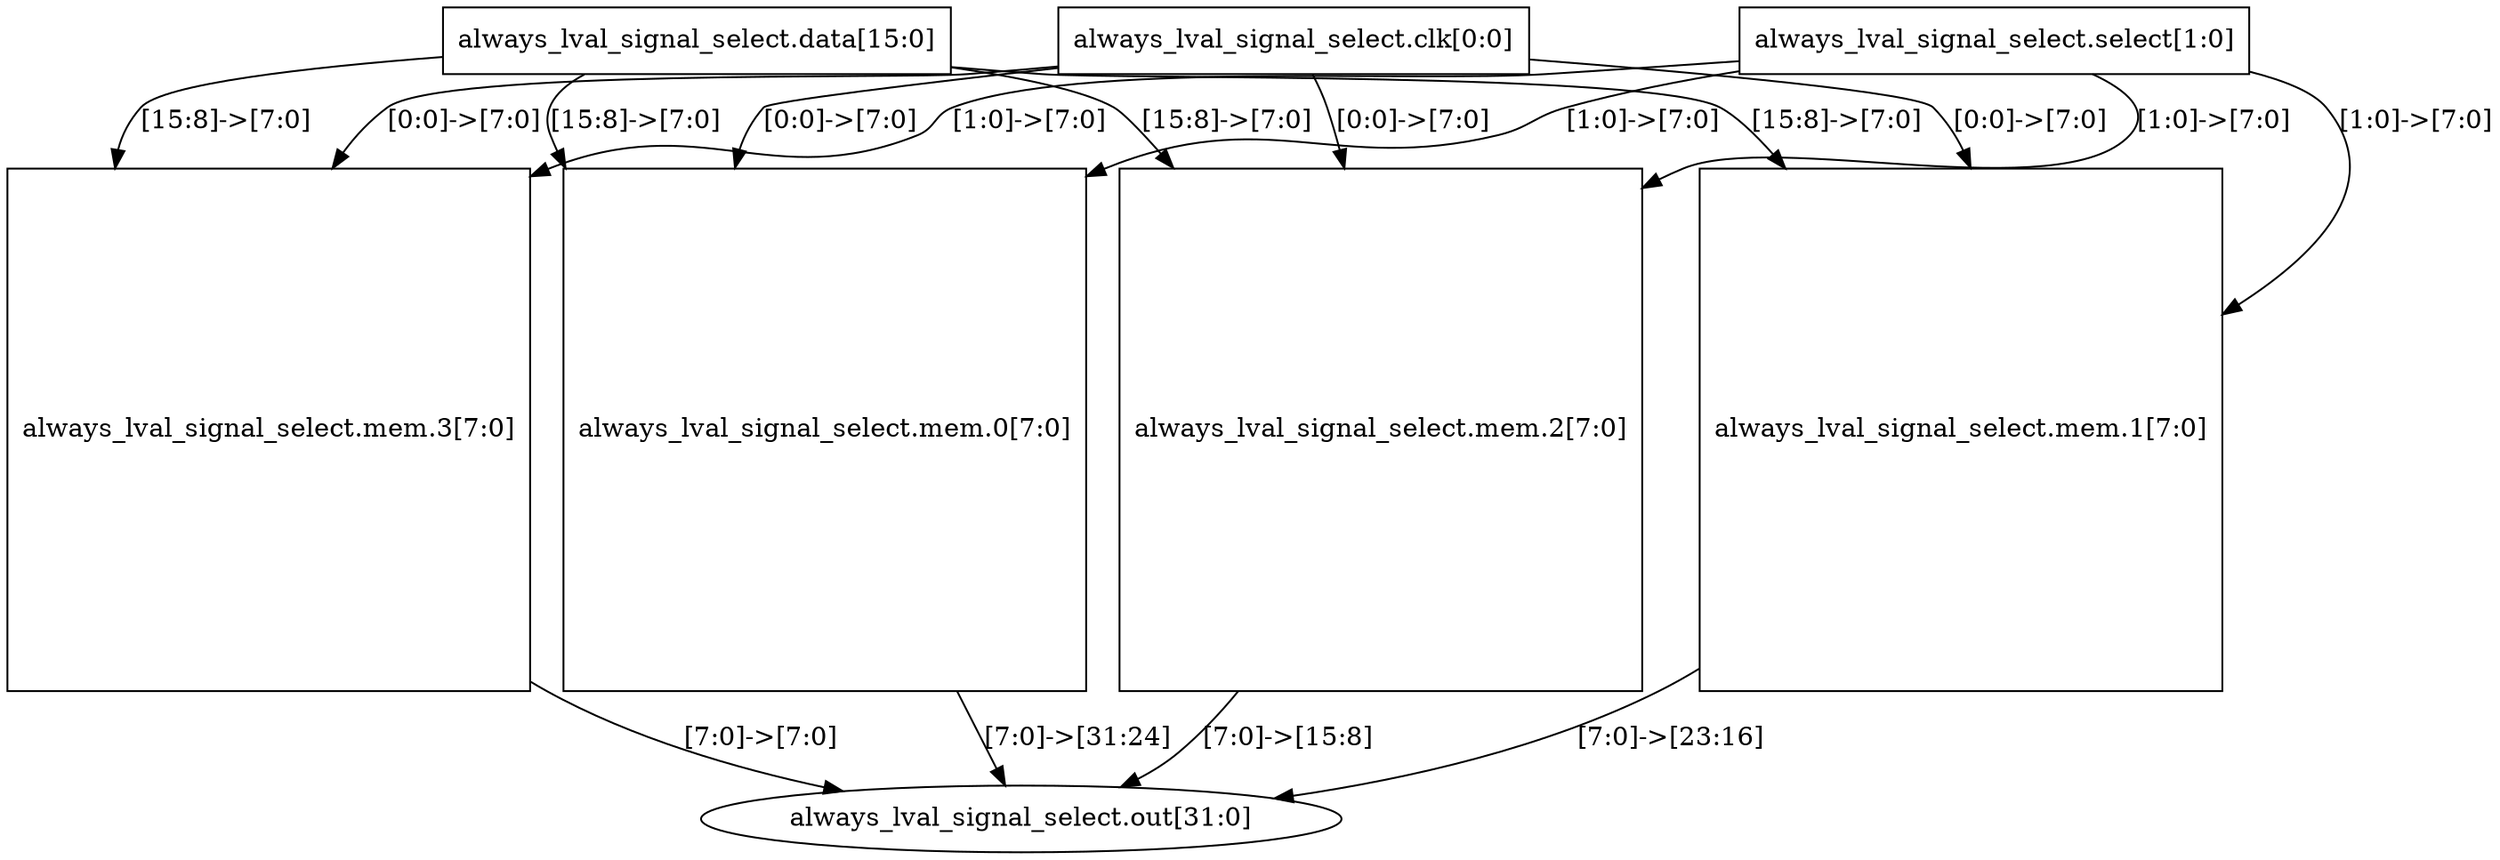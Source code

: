 digraph G {
	"always_lval_signal_select.mem.3" -> "always_lval_signal_select.out"[label="[7:0]->[7:0]"];
	"always_lval_signal_select.mem.2" -> "always_lval_signal_select.out"[label="[7:0]->[15:8]"];
	"always_lval_signal_select.mem.1" -> "always_lval_signal_select.out"[label="[7:0]->[23:16]"];
	"always_lval_signal_select.mem.0" -> "always_lval_signal_select.out"[label="[7:0]->[31:24]"];
	"always_lval_signal_select.data" -> "always_lval_signal_select.mem.3"[label="[15:8]->[7:0]"];
	"always_lval_signal_select.select" -> "always_lval_signal_select.mem.3"[label="[1:0]->[7:0]"];
	"always_lval_signal_select.clk" -> "always_lval_signal_select.mem.3"[label="[0:0]->[7:0]"];
	"always_lval_signal_select.data" -> "always_lval_signal_select.mem.2"[label="[15:8]->[7:0]"];
	"always_lval_signal_select.select" -> "always_lval_signal_select.mem.2"[label="[1:0]->[7:0]"];
	"always_lval_signal_select.clk" -> "always_lval_signal_select.mem.2"[label="[0:0]->[7:0]"];
	"always_lval_signal_select.data" -> "always_lval_signal_select.mem.1"[label="[15:8]->[7:0]"];
	"always_lval_signal_select.select" -> "always_lval_signal_select.mem.1"[label="[1:0]->[7:0]"];
	"always_lval_signal_select.clk" -> "always_lval_signal_select.mem.1"[label="[0:0]->[7:0]"];
	"always_lval_signal_select.data" -> "always_lval_signal_select.mem.0"[label="[15:8]->[7:0]"];
	"always_lval_signal_select.select" -> "always_lval_signal_select.mem.0"[label="[1:0]->[7:0]"];
	"always_lval_signal_select.clk" -> "always_lval_signal_select.mem.0"[label="[0:0]->[7:0]"];
	"always_lval_signal_select.clk" [shape=rectangle, label="always_lval_signal_select.clk[0:0]"];
	"always_lval_signal_select.data" [shape=rectangle, label="always_lval_signal_select.data[15:0]"];
	"always_lval_signal_select.mem.0" [shape=square, label="always_lval_signal_select.mem.0[7:0]"];
	"always_lval_signal_select.mem.1" [shape=square, label="always_lval_signal_select.mem.1[7:0]"];
	"always_lval_signal_select.mem.2" [shape=square, label="always_lval_signal_select.mem.2[7:0]"];
	"always_lval_signal_select.mem.3" [shape=square, label="always_lval_signal_select.mem.3[7:0]"];
	"always_lval_signal_select.out" [shape=ellipse, label="always_lval_signal_select.out[31:0]"];
	"always_lval_signal_select.select" [shape=rectangle, label="always_lval_signal_select.select[1:0]"];
}

